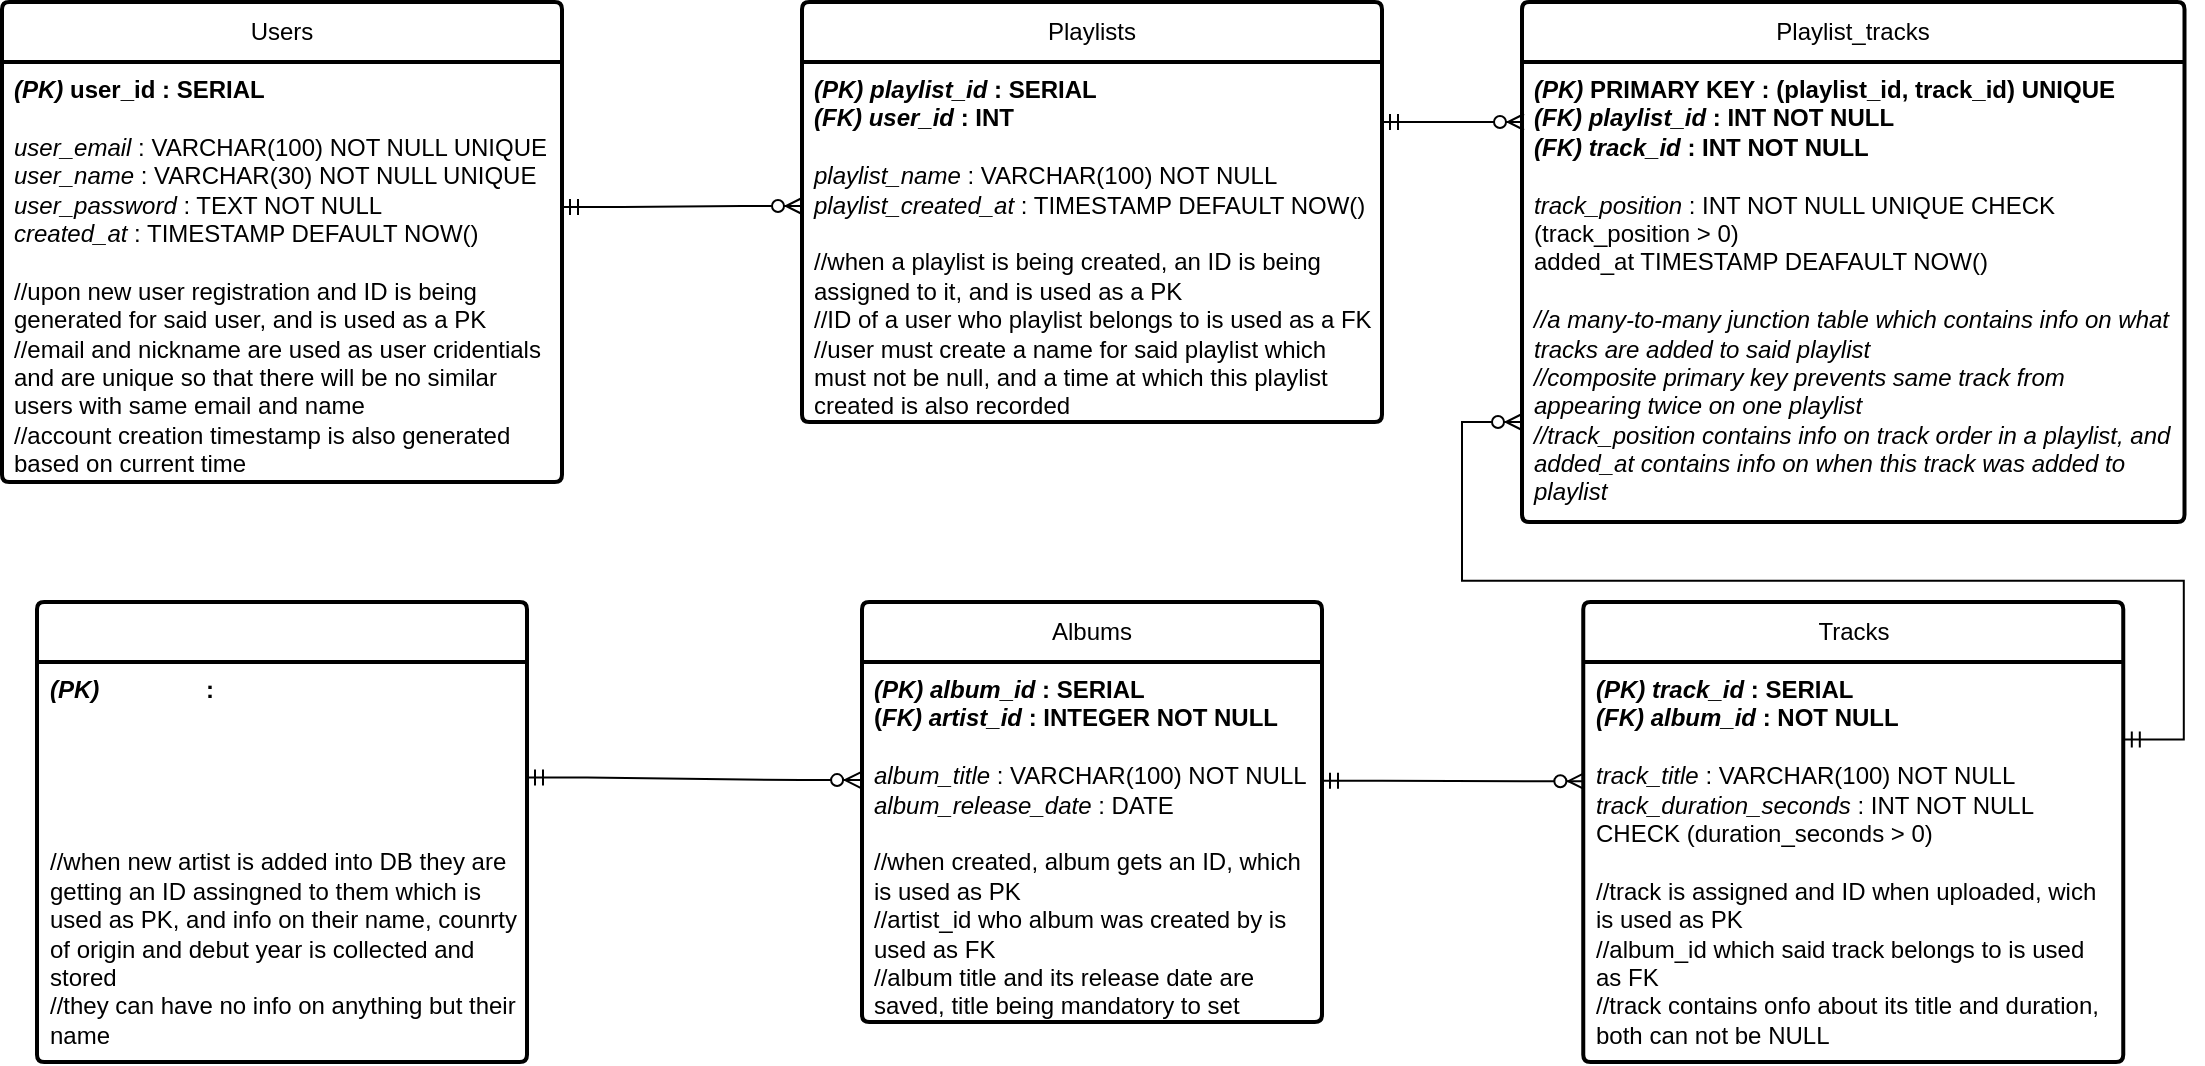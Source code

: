<mxfile version="28.0.6">
  <diagram name="Page-1" id="48W_3Iz7msA5RKCDSuTd">
    <mxGraphModel dx="1426" dy="541" grid="1" gridSize="10" guides="1" tooltips="1" connect="1" arrows="1" fold="1" page="1" pageScale="1" pageWidth="200" pageHeight="150" background="none" math="0" shadow="0">
      <root>
        <mxCell id="0" />
        <mxCell id="1" parent="0" />
        <mxCell id="XvSHNM1xfPugDFXstRAg-41" value="&lt;span&gt;Users&lt;/span&gt;" style="swimlane;childLayout=stackLayout;horizontal=1;startSize=30;horizontalStack=0;rounded=1;fontSize=12;fontStyle=0;strokeWidth=2;resizeParent=0;resizeLast=1;shadow=0;dashed=0;align=center;arcSize=4;whiteSpace=wrap;html=1;swimlaneFillColor=default;" parent="1" vertex="1">
          <mxGeometry x="70" y="340" width="280" height="240" as="geometry" />
        </mxCell>
        <mxCell id="XvSHNM1xfPugDFXstRAg-42" value="&lt;div&gt;&lt;b&gt;&lt;i&gt;(PK)&amp;nbsp;&lt;/i&gt;user_id : SERIAL&lt;/b&gt;&lt;/div&gt;&lt;div&gt;&lt;br&gt;&lt;i&gt;user_email&lt;/i&gt;&amp;nbsp;: VARCHAR(100) NOT NULL UNIQUE&lt;br&gt;&lt;i&gt;user_name&lt;/i&gt;&amp;nbsp;: VARCHAR(30) NOT NULL UNIQUE&lt;/div&gt;&lt;div&gt;&lt;i&gt;user_password&amp;nbsp;&lt;/i&gt;: TEXT NOT NULL&lt;br&gt;&lt;i&gt;created_at&amp;nbsp;&lt;/i&gt;: TIMESTAMP DEFAULT NOW()&lt;/div&gt;&lt;div&gt;&lt;br&gt;&lt;/div&gt;&lt;div&gt;//upon new user registration and ID is being generated for said user, and is used as a PK&lt;/div&gt;&lt;div&gt;//email and nickname are used as user cridentials and are unique so that there will be no similar users with same email and name&lt;/div&gt;&lt;div&gt;//account creation timestamp is also generated based on current time&lt;/div&gt;" style="align=left;strokeColor=none;fillColor=none;spacingLeft=4;spacingRight=4;fontSize=12;verticalAlign=top;resizable=0;rotatable=0;part=1;html=1;whiteSpace=wrap;" parent="XvSHNM1xfPugDFXstRAg-41" vertex="1">
          <mxGeometry y="30" width="280" height="210" as="geometry" />
        </mxCell>
        <mxCell id="XvSHNM1xfPugDFXstRAg-43" value="&lt;font style=&quot;color: light-dark(rgb(255, 255, 255), rgb(255, 255, 255));&quot;&gt;Artists&lt;/font&gt;" style="swimlane;childLayout=stackLayout;horizontal=1;startSize=30;horizontalStack=0;rounded=1;fontSize=12;fontStyle=0;strokeWidth=2;resizeParent=0;resizeLast=1;shadow=0;dashed=0;align=center;arcSize=4;whiteSpace=wrap;html=1;swimlaneFillColor=default;" parent="1" vertex="1">
          <mxGeometry x="87.5" y="640" width="245" height="230" as="geometry" />
        </mxCell>
        <mxCell id="XvSHNM1xfPugDFXstRAg-44" value="&lt;div&gt;&lt;b style=&quot;background-color: transparent;&quot;&gt;&lt;i&gt;&lt;font style=&quot;color: light-dark(rgb(0, 0, 0), rgb(255, 255, 255));&quot;&gt;(PK)&lt;/font&gt;&lt;font style=&quot;color: rgb(0, 0, 0);&quot;&gt;&amp;nbsp;&lt;/font&gt;&lt;/i&gt;&lt;/b&gt;&lt;b&gt;&lt;i style=&quot;color: light-dark(rgb(255, 255, 255), rgb(255, 255, 255));&quot;&gt;artist_id&amp;nbsp;&lt;/i&gt;:&amp;nbsp;&lt;font style=&quot;color: light-dark(rgb(255, 255, 255), rgb(255, 255, 255));&quot;&gt;SERIAL&lt;/font&gt;&lt;/b&gt;&lt;/div&gt;&lt;div&gt;&lt;font style=&quot;color: light-dark(rgb(255, 255, 255), rgb(255, 255, 255));&quot;&gt;&lt;br&gt;&lt;/font&gt;&lt;/div&gt;&lt;div&gt;&lt;font style=&quot;color: light-dark(rgb(255, 255, 255), rgb(255, 255, 255));&quot;&gt;&lt;i&gt;artist_name&lt;/i&gt;&amp;nbsp;: VARCHAR(100) NOT NULL&lt;br&gt;&lt;i&gt;artist_country &lt;/i&gt;:&amp;nbsp;VARCHAR(50)&lt;br&gt;&lt;i&gt;debut_year&lt;/i&gt;&amp;nbsp;: INT CHECK (debut_year &amp;gt;= 0)&lt;/font&gt;&lt;/div&gt;&lt;div&gt;&lt;font style=&quot;color: light-dark(rgb(255, 255, 255), rgb(255, 255, 255));&quot;&gt;&lt;br&gt;&lt;/font&gt;&lt;/div&gt;&lt;div&gt;//when new artist is added into DB they are getting an ID assingned to them which is used as PK, and info on their name, counrty of origin and debut year is collected and stored&lt;br&gt;//they can have no info on anything but their name&amp;nbsp;&lt;/div&gt;" style="align=left;strokeColor=none;fillColor=none;spacingLeft=4;spacingRight=4;fontSize=12;verticalAlign=top;resizable=0;rotatable=0;part=1;html=1;whiteSpace=wrap;" parent="XvSHNM1xfPugDFXstRAg-43" vertex="1">
          <mxGeometry y="30" width="245" height="200" as="geometry" />
        </mxCell>
        <mxCell id="XvSHNM1xfPugDFXstRAg-45" value="&lt;font&gt;Albums&lt;/font&gt;" style="swimlane;childLayout=stackLayout;horizontal=1;startSize=30;horizontalStack=0;rounded=1;fontSize=12;fontStyle=0;strokeWidth=2;resizeParent=0;resizeLast=1;shadow=0;dashed=0;align=center;arcSize=4;whiteSpace=wrap;html=1;swimlaneFillColor=default;" parent="1" vertex="1">
          <mxGeometry x="500" y="640" width="230" height="210" as="geometry" />
        </mxCell>
        <mxCell id="XvSHNM1xfPugDFXstRAg-46" value="&lt;div&gt;&lt;b&gt;&lt;i&gt;(PK)&amp;nbsp;&lt;/i&gt;&lt;i&gt;album_id&lt;/i&gt;&amp;nbsp;: SERIAL&lt;/b&gt;&lt;/div&gt;&lt;div&gt;&lt;b&gt;(&lt;/b&gt;&lt;span style=&quot;background-color: transparent; color: light-dark(rgb(0, 0, 0), rgb(255, 255, 255));&quot;&gt;&lt;i&gt;&lt;b&gt;FK)&amp;nbsp;&lt;/b&gt;&lt;/i&gt;&lt;/span&gt;&lt;span style=&quot;background-color: transparent; color: light-dark(rgb(0, 0, 0), rgb(255, 255, 255));&quot;&gt;&lt;b&gt;&lt;i&gt;artist_id&lt;/i&gt; :&amp;nbsp;INTEGER NOT NULL&lt;/b&gt;&lt;/span&gt;&lt;/div&gt;&lt;div&gt;&lt;span style=&quot;background-color: transparent; color: light-dark(rgb(0, 0, 0), rgb(255, 255, 255));&quot;&gt;&lt;br&gt;&lt;/span&gt;&lt;/div&gt;&lt;div&gt;&lt;i&gt;album_title&lt;/i&gt;&amp;nbsp;: VARCHAR(100) NOT NULL&lt;/div&gt;&lt;div&gt;&lt;i&gt;album_release_date&lt;/i&gt;&amp;nbsp;: DATE&lt;/div&gt;&lt;div&gt;&lt;br&gt;&lt;/div&gt;&lt;div&gt;//when created, album gets an ID, which is used as PK&lt;/div&gt;&lt;div&gt;//artist_id who album was created by is used as FK&lt;/div&gt;&lt;div&gt;//album title and its release date are saved, title being mandatory to set&lt;/div&gt;" style="align=left;strokeColor=none;fillColor=none;spacingLeft=4;spacingRight=4;fontSize=12;verticalAlign=top;resizable=0;rotatable=0;part=1;html=1;whiteSpace=wrap;" parent="XvSHNM1xfPugDFXstRAg-45" vertex="1">
          <mxGeometry y="30" width="230" height="180" as="geometry" />
        </mxCell>
        <mxCell id="XvSHNM1xfPugDFXstRAg-54" value="Playlists" style="swimlane;childLayout=stackLayout;horizontal=1;startSize=30;horizontalStack=0;rounded=1;fontSize=12;fontStyle=0;strokeWidth=2;resizeParent=0;resizeLast=1;shadow=0;dashed=0;align=center;arcSize=4;whiteSpace=wrap;html=1;swimlaneFillColor=default;" parent="1" vertex="1">
          <mxGeometry x="470" y="340" width="290" height="210" as="geometry" />
        </mxCell>
        <mxCell id="XvSHNM1xfPugDFXstRAg-55" value="&lt;div&gt;&lt;i&gt;&lt;b&gt;(PK)&amp;nbsp;playlist_id&lt;/b&gt;&lt;/i&gt;&lt;b&gt;&amp;nbsp;: SERIAL&lt;/b&gt;&lt;/div&gt;&lt;div&gt;&lt;b&gt;&lt;i&gt;(FK)&amp;nbsp;user_id&lt;/i&gt;&amp;nbsp;: INT&lt;/b&gt;&lt;/div&gt;&lt;div&gt;&lt;br&gt;&lt;/div&gt;&lt;div&gt;&lt;i&gt;playlist_name &lt;/i&gt;: VARCHAR(100) NOT NULL&lt;/div&gt;&lt;div&gt;&lt;i&gt;playlist_created_at &lt;/i&gt;: TIMESTAMP DEFAULT NOW()&lt;/div&gt;&lt;div&gt;&lt;br&gt;&lt;/div&gt;&lt;div&gt;//when a playlist is being created, an ID is being assigned to it, and is used as a PK&lt;br&gt;//ID of a user who playlist belongs to is used as a FK&lt;/div&gt;&lt;div&gt;//user must create a name for said playlist which must not be null, and a time at which this playlist created is also recorded&lt;/div&gt;" style="align=left;strokeColor=none;fillColor=none;spacingLeft=4;spacingRight=4;fontSize=12;verticalAlign=top;resizable=0;rotatable=0;part=1;html=1;whiteSpace=wrap;" parent="XvSHNM1xfPugDFXstRAg-54" vertex="1">
          <mxGeometry y="30" width="290" height="180" as="geometry" />
        </mxCell>
        <mxCell id="XvSHNM1xfPugDFXstRAg-56" value="&lt;span style=&quot;text-align: left;&quot;&gt;Tracks&lt;/span&gt;" style="swimlane;childLayout=stackLayout;horizontal=1;startSize=30;horizontalStack=0;rounded=1;fontSize=12;fontStyle=0;strokeWidth=2;resizeParent=0;resizeLast=1;shadow=0;dashed=0;align=center;arcSize=4;whiteSpace=wrap;html=1;swimlaneFillColor=default;" parent="1" vertex="1">
          <mxGeometry x="860.63" y="640" width="270" height="230" as="geometry" />
        </mxCell>
        <mxCell id="XvSHNM1xfPugDFXstRAg-57" value="&lt;div&gt;&lt;i&gt;&lt;b&gt;(PK)&amp;nbsp;track_id&lt;/b&gt;&lt;/i&gt;&lt;b&gt;&amp;nbsp;: SERIAL&lt;/b&gt;&lt;/div&gt;&lt;div&gt;&lt;b&gt;&lt;i&gt;(FK)&amp;nbsp;album_id&lt;/i&gt;&amp;nbsp;: NOT NULL&lt;/b&gt;&lt;/div&gt;&lt;div&gt;&lt;br&gt;&lt;/div&gt;&lt;div&gt;&lt;i&gt;track_title&lt;/i&gt;&amp;nbsp;: VARCHAR(100) NOT NULL&lt;/div&gt;&lt;div&gt;&lt;i&gt;track_duration_seconds&lt;/i&gt;&amp;nbsp;: INT NOT NULL CHECK (duration_seconds &amp;gt; 0)&lt;/div&gt;&lt;div&gt;&lt;br&gt;&lt;/div&gt;&lt;div&gt;//track is assigned and ID when uploaded, wich is used as PK&lt;/div&gt;&lt;div&gt;//album_id which said track belongs to is used as FK&lt;/div&gt;&lt;div&gt;//track contains onfo about its title and duration, both can not be NULL&lt;/div&gt;" style="align=left;strokeColor=none;fillColor=none;spacingLeft=4;spacingRight=4;fontSize=12;verticalAlign=top;resizable=0;rotatable=0;part=1;html=1;whiteSpace=wrap;" parent="XvSHNM1xfPugDFXstRAg-56" vertex="1">
          <mxGeometry y="30" width="270" height="200" as="geometry" />
        </mxCell>
        <mxCell id="XvSHNM1xfPugDFXstRAg-58" value="&lt;span style=&quot;text-align: left;&quot;&gt;Playlist_tracks&lt;/span&gt;" style="swimlane;childLayout=stackLayout;horizontal=1;startSize=30;horizontalStack=0;rounded=1;fontSize=12;fontStyle=0;strokeWidth=2;resizeParent=0;resizeLast=1;shadow=0;dashed=0;align=center;arcSize=4;whiteSpace=wrap;html=1;swimlaneFillColor=default;" parent="1" vertex="1">
          <mxGeometry x="830" y="340" width="331.25" height="260" as="geometry" />
        </mxCell>
        <mxCell id="XvSHNM1xfPugDFXstRAg-59" value="&lt;div&gt;&lt;b&gt;&lt;i&gt;(PK)&lt;/i&gt;&amp;nbsp;PRIMARY KEY : (playlist_id, track_id) UNIQUE&lt;/b&gt;&lt;/div&gt;&lt;div&gt;&lt;b&gt;&lt;i&gt;(FK)&lt;/i&gt;&amp;nbsp;&lt;i&gt;playlist_id &lt;/i&gt;: INT NOT NULL&lt;/b&gt;&lt;/div&gt;&lt;div&gt;&lt;b&gt;&lt;i&gt;(FK)&lt;/i&gt;&amp;nbsp;&lt;i&gt;track_id &lt;/i&gt;: INT NOT NULL&lt;/b&gt;&lt;/div&gt;&lt;div&gt;&lt;br&gt;&lt;/div&gt;&lt;div&gt;&lt;i&gt;track_position&lt;/i&gt;&amp;nbsp;: INT NOT NULL UNIQUE CHECK (track_position &amp;gt; 0)&lt;/div&gt;&lt;div&gt;added_at TIMESTAMP DEAFAULT NOW()&lt;/div&gt;&lt;div&gt;&lt;br&gt;&lt;/div&gt;&lt;div style=&quot;&quot;&gt;&lt;i&gt;//a many-to-many junction table which contains info on what tracks are added to said playlist&lt;/i&gt;&lt;/div&gt;&lt;div style=&quot;&quot;&gt;&lt;i&gt;//composite primary key prevents same track from appearing twice on one playlist&lt;/i&gt;&lt;/div&gt;&lt;div style=&quot;&quot;&gt;&lt;i&gt;//track_position contains info on track order in a playlist, and added_at contains info on when this track was added to playlist&lt;/i&gt;&lt;/div&gt;&lt;div style=&quot;text-align: center;&quot;&gt;&lt;br&gt;&lt;/div&gt;" style="align=left;strokeColor=none;fillColor=none;spacingLeft=4;spacingRight=4;fontSize=12;verticalAlign=top;resizable=0;rotatable=0;part=1;html=1;whiteSpace=wrap;" parent="XvSHNM1xfPugDFXstRAg-58" vertex="1">
          <mxGeometry y="30" width="331.25" height="230" as="geometry" />
        </mxCell>
        <mxCell id="XvSHNM1xfPugDFXstRAg-63" value="" style="edgeStyle=entityRelationEdgeStyle;fontSize=12;html=1;endArrow=ERzeroToMany;startArrow=ERmandOne;rounded=0;entryX=0;entryY=0.4;entryDx=0;entryDy=0;entryPerimeter=0;exitX=1;exitY=0.345;exitDx=0;exitDy=0;exitPerimeter=0;" parent="1" target="XvSHNM1xfPugDFXstRAg-55" edge="1" source="XvSHNM1xfPugDFXstRAg-42">
          <mxGeometry width="100" height="100" relative="1" as="geometry">
            <mxPoint x="350" y="410" as="sourcePoint" />
            <mxPoint x="450" y="310" as="targetPoint" />
          </mxGeometry>
        </mxCell>
        <mxCell id="XvSHNM1xfPugDFXstRAg-64" value="" style="edgeStyle=entityRelationEdgeStyle;fontSize=12;html=1;endArrow=ERzeroToMany;startArrow=ERmandOne;rounded=0;" parent="1" edge="1">
          <mxGeometry width="100" height="100" relative="1" as="geometry">
            <mxPoint x="760" y="400" as="sourcePoint" />
            <mxPoint x="831" y="400" as="targetPoint" />
          </mxGeometry>
        </mxCell>
        <mxCell id="XvSHNM1xfPugDFXstRAg-65" value="" style="edgeStyle=entityRelationEdgeStyle;fontSize=12;html=1;endArrow=ERzeroToMany;startArrow=ERmandOne;rounded=0;exitX=1.001;exitY=0.194;exitDx=0;exitDy=0;exitPerimeter=0;" parent="1" edge="1" source="XvSHNM1xfPugDFXstRAg-57">
          <mxGeometry width="100" height="100" relative="1" as="geometry">
            <mxPoint x="1140.9" y="708.8" as="sourcePoint" />
            <mxPoint x="830" y="550" as="targetPoint" />
            <Array as="points">
              <mxPoint x="1000.98" y="459" />
              <mxPoint x="1180" y="670" />
              <mxPoint x="970" y="620" />
              <mxPoint x="1190" y="640" />
              <mxPoint x="1000.98" y="549" />
            </Array>
          </mxGeometry>
        </mxCell>
        <mxCell id="XvSHNM1xfPugDFXstRAg-67" value="" style="edgeStyle=entityRelationEdgeStyle;fontSize=12;html=1;endArrow=ERzeroToMany;startArrow=ERmandOne;rounded=0;entryX=-0.002;entryY=0.328;entryDx=0;entryDy=0;entryPerimeter=0;exitX=1;exitY=0.289;exitDx=0;exitDy=0;exitPerimeter=0;" parent="1" target="XvSHNM1xfPugDFXstRAg-46" edge="1" source="XvSHNM1xfPugDFXstRAg-44">
          <mxGeometry width="100" height="100" relative="1" as="geometry">
            <mxPoint x="335" y="640" as="sourcePoint" />
            <mxPoint x="435" y="540" as="targetPoint" />
          </mxGeometry>
        </mxCell>
        <mxCell id="XvSHNM1xfPugDFXstRAg-68" value="" style="edgeStyle=entityRelationEdgeStyle;fontSize=12;html=1;endArrow=ERzeroToMany;startArrow=ERmandOne;rounded=0;entryX=0.002;entryY=0.298;entryDx=0;entryDy=0;entryPerimeter=0;exitX=1;exitY=0.33;exitDx=0;exitDy=0;exitPerimeter=0;" parent="1" target="XvSHNM1xfPugDFXstRAg-57" edge="1" source="XvSHNM1xfPugDFXstRAg-46">
          <mxGeometry width="100" height="100" relative="1" as="geometry">
            <mxPoint x="730" y="640" as="sourcePoint" />
            <mxPoint x="860" y="640" as="targetPoint" />
          </mxGeometry>
        </mxCell>
      </root>
    </mxGraphModel>
  </diagram>
</mxfile>
